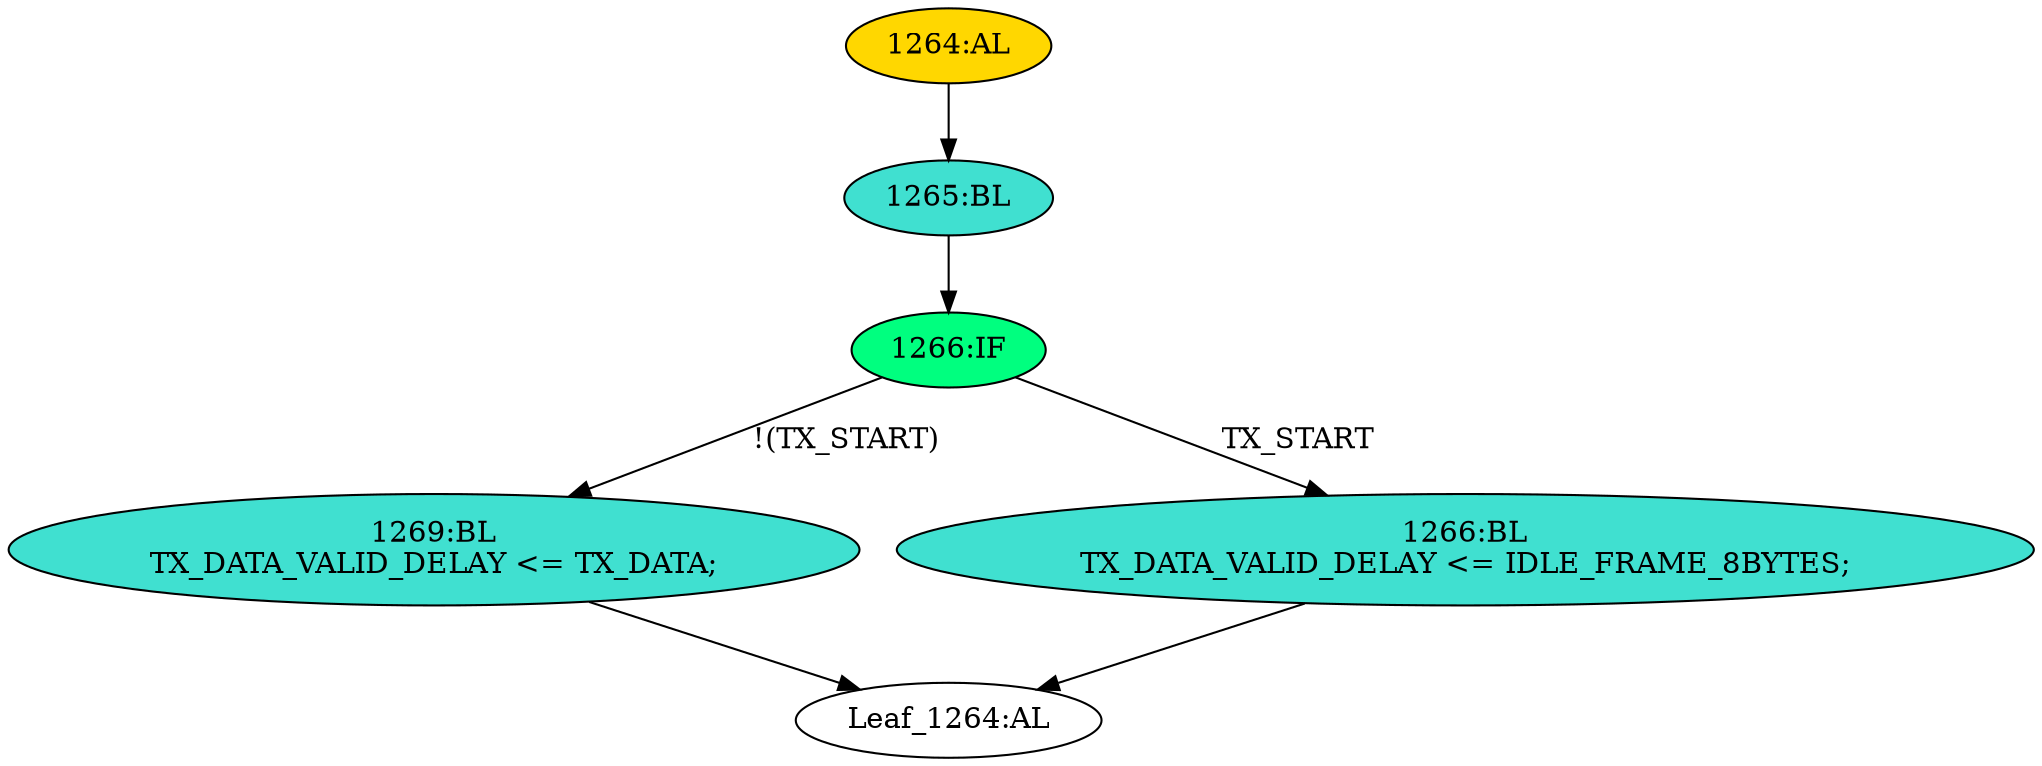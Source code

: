 strict digraph "" {
	node [label="\N"];
	"1265:BL"	 [ast="<pyverilog.vparser.ast.Block object at 0x7f2e12ffcc90>",
		fillcolor=turquoise,
		label="1265:BL",
		statements="[]",
		style=filled,
		typ=Block];
	"1266:IF"	 [ast="<pyverilog.vparser.ast.IfStatement object at 0x7f2e12ffccd0>",
		fillcolor=springgreen,
		label="1266:IF",
		statements="[]",
		style=filled,
		typ=IfStatement];
	"1265:BL" -> "1266:IF"	 [cond="[]",
		lineno=None];
	"1269:BL"	 [ast="<pyverilog.vparser.ast.Block object at 0x7f2e12ffcd10>",
		fillcolor=turquoise,
		label="1269:BL
TX_DATA_VALID_DELAY <= TX_DATA;",
		statements="[<pyverilog.vparser.ast.NonblockingSubstitution object at 0x7f2e12ffcd50>]",
		style=filled,
		typ=Block];
	"Leaf_1264:AL"	 [def_var="['TX_DATA_VALID_DELAY']",
		label="Leaf_1264:AL"];
	"1269:BL" -> "Leaf_1264:AL"	 [cond="[]",
		lineno=None];
	"1266:BL"	 [ast="<pyverilog.vparser.ast.Block object at 0x7f2e12ffced0>",
		fillcolor=turquoise,
		label="1266:BL
TX_DATA_VALID_DELAY <= IDLE_FRAME_8BYTES;",
		statements="[<pyverilog.vparser.ast.NonblockingSubstitution object at 0x7f2e12ffcf10>]",
		style=filled,
		typ=Block];
	"1266:BL" -> "Leaf_1264:AL"	 [cond="[]",
		lineno=None];
	"1264:AL"	 [ast="<pyverilog.vparser.ast.Always object at 0x7f2e12ffd210>",
		clk_sens=True,
		fillcolor=gold,
		label="1264:AL",
		sens="['TX_CLK']",
		statements="[]",
		style=filled,
		typ=Always,
		use_var="['TX_START', 'TX_DATA']"];
	"1264:AL" -> "1265:BL"	 [cond="[]",
		lineno=None];
	"1266:IF" -> "1269:BL"	 [cond="['TX_START']",
		label="!(TX_START)",
		lineno=1266];
	"1266:IF" -> "1266:BL"	 [cond="['TX_START']",
		label=TX_START,
		lineno=1266];
}
